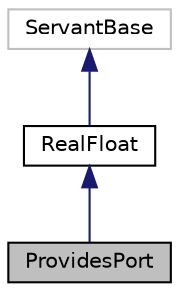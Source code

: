 digraph "ProvidesPort"
{
 // INTERACTIVE_SVG=YES
  edge [fontname="Helvetica",fontsize="10",labelfontname="Helvetica",labelfontsize="10"];
  node [fontname="Helvetica",fontsize="10",shape=record];
  Node1 [label="ProvidesPort",height=0.2,width=0.4,color="black", fillcolor="grey75", style="filled", fontcolor="black"];
  Node2 -> Node1 [dir="back",color="midnightblue",fontsize="10",style="solid",fontname="Helvetica"];
  Node2 [label="RealFloat",height=0.2,width=0.4,color="black", fillcolor="white", style="filled",URL="$class_p_o_a___standard_interfaces_1_1_real_float.html"];
  Node3 -> Node2 [dir="back",color="midnightblue",fontsize="10",style="solid",fontname="Helvetica"];
  Node3 [label="ServantBase",height=0.2,width=0.4,color="grey75", fillcolor="white", style="filled"];
}

